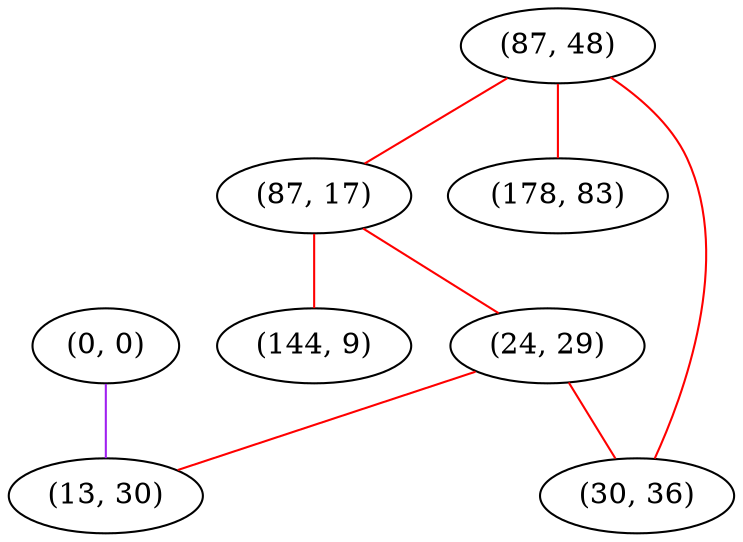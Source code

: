 graph "" {
"(0, 0)";
"(87, 48)";
"(87, 17)";
"(144, 9)";
"(24, 29)";
"(178, 83)";
"(13, 30)";
"(30, 36)";
"(0, 0)" -- "(13, 30)"  [color=purple, key=0, weight=4];
"(87, 48)" -- "(30, 36)"  [color=red, key=0, weight=1];
"(87, 48)" -- "(178, 83)"  [color=red, key=0, weight=1];
"(87, 48)" -- "(87, 17)"  [color=red, key=0, weight=1];
"(87, 17)" -- "(144, 9)"  [color=red, key=0, weight=1];
"(87, 17)" -- "(24, 29)"  [color=red, key=0, weight=1];
"(24, 29)" -- "(13, 30)"  [color=red, key=0, weight=1];
"(24, 29)" -- "(30, 36)"  [color=red, key=0, weight=1];
}
